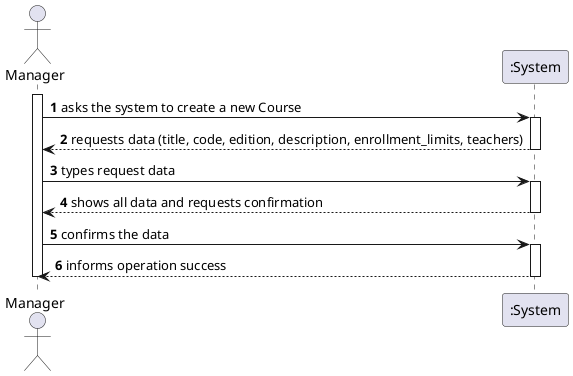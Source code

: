 @startuml US1002_SSD

autonumber

actor Manager as "Manager"

activate Manager

Manager -> ":System" : asks the system to create a new Course
activate ":System"

":System" --> Manager : requests data (title, code, edition, description, enrollment_limits, teachers)
deactivate ":System"

Manager -> ":System" : types request data
activate ":System"

":System" --> Manager : shows all data and requests confirmation
deactivate ":System"

Manager -> ":System" : confirms the data
activate ":System"

":System" --> Manager : informs operation success
deactivate ":System"

deactivate Manager

@enduml
